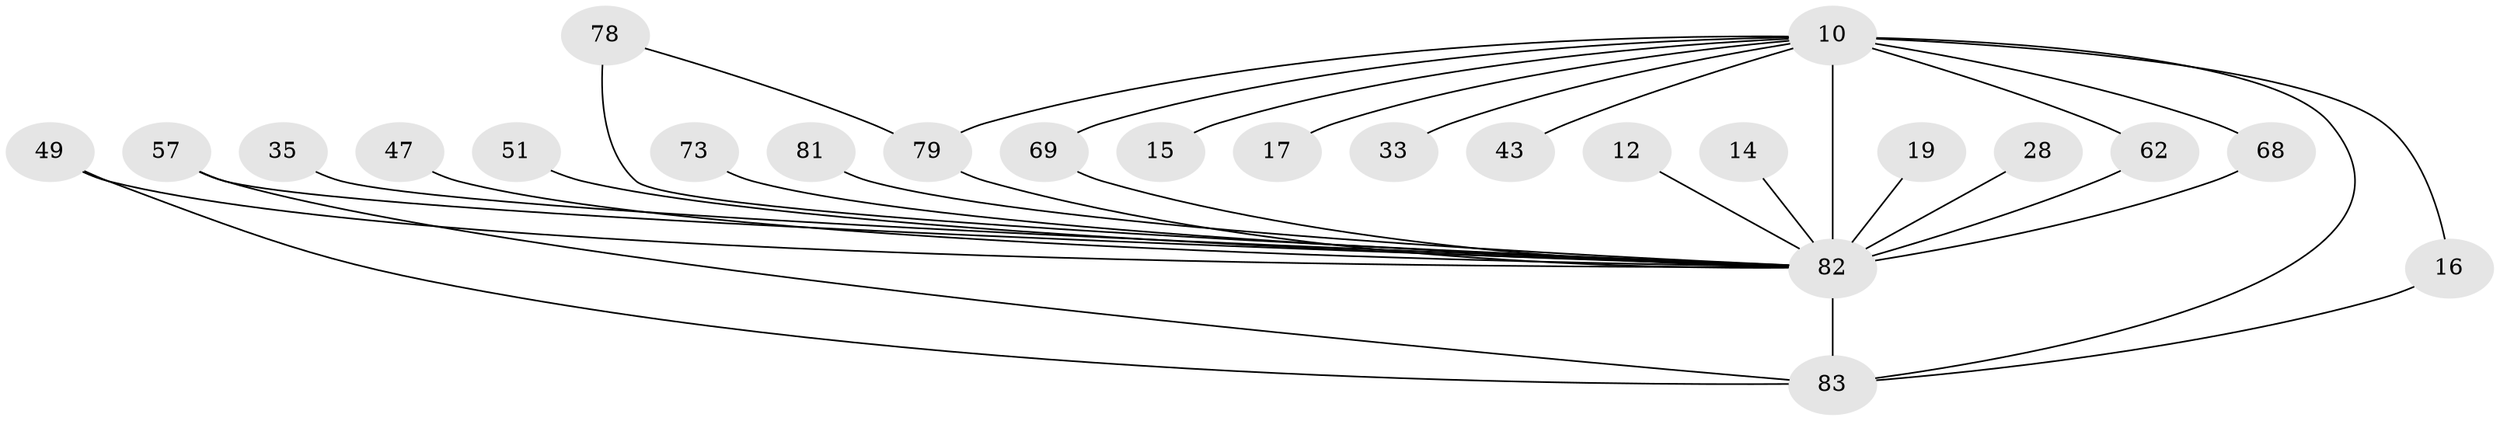 // original degree distribution, {10: 0.012048192771084338, 20: 0.024096385542168676, 18: 0.024096385542168676, 25: 0.012048192771084338, 14: 0.012048192771084338, 16: 0.012048192771084338, 22: 0.012048192771084338, 23: 0.012048192771084338, 5: 0.03614457831325301, 2: 0.5421686746987951, 4: 0.060240963855421686, 7: 0.024096385542168676, 3: 0.20481927710843373, 6: 0.012048192771084338}
// Generated by graph-tools (version 1.1) at 2025/47/03/04/25 21:47:34]
// undirected, 24 vertices, 32 edges
graph export_dot {
graph [start="1"]
  node [color=gray90,style=filled];
  10 [super="+8+7"];
  12;
  14;
  15;
  16;
  17;
  19;
  28;
  33;
  35;
  43;
  47;
  49;
  51;
  57;
  62;
  68 [super="+58"];
  69 [super="+63+55+36"];
  73;
  78 [super="+64+74"];
  79 [super="+76+77"];
  81;
  82 [super="+13+54+18+75+59+70"];
  83 [super="+80+24+56+72"];
  10 -- 83 [weight=15];
  10 -- 17 [weight=2];
  10 -- 43 [weight=2];
  10 -- 62;
  10 -- 68;
  10 -- 15 [weight=2];
  10 -- 16;
  10 -- 33 [weight=2];
  10 -- 82 [weight=28];
  10 -- 69 [weight=6];
  10 -- 79 [weight=8];
  12 -- 82;
  14 -- 82 [weight=2];
  16 -- 83;
  19 -- 82 [weight=2];
  28 -- 82 [weight=2];
  35 -- 82 [weight=2];
  47 -- 82 [weight=2];
  49 -- 82;
  49 -- 83;
  51 -- 82 [weight=2];
  57 -- 82;
  57 -- 83;
  62 -- 82;
  68 -- 82 [weight=2];
  69 -- 82 [weight=3];
  73 -- 82 [weight=2];
  78 -- 82 [weight=5];
  78 -- 79 [weight=3];
  79 -- 82 [weight=3];
  81 -- 82 [weight=2];
  82 -- 83 [weight=15];
}
